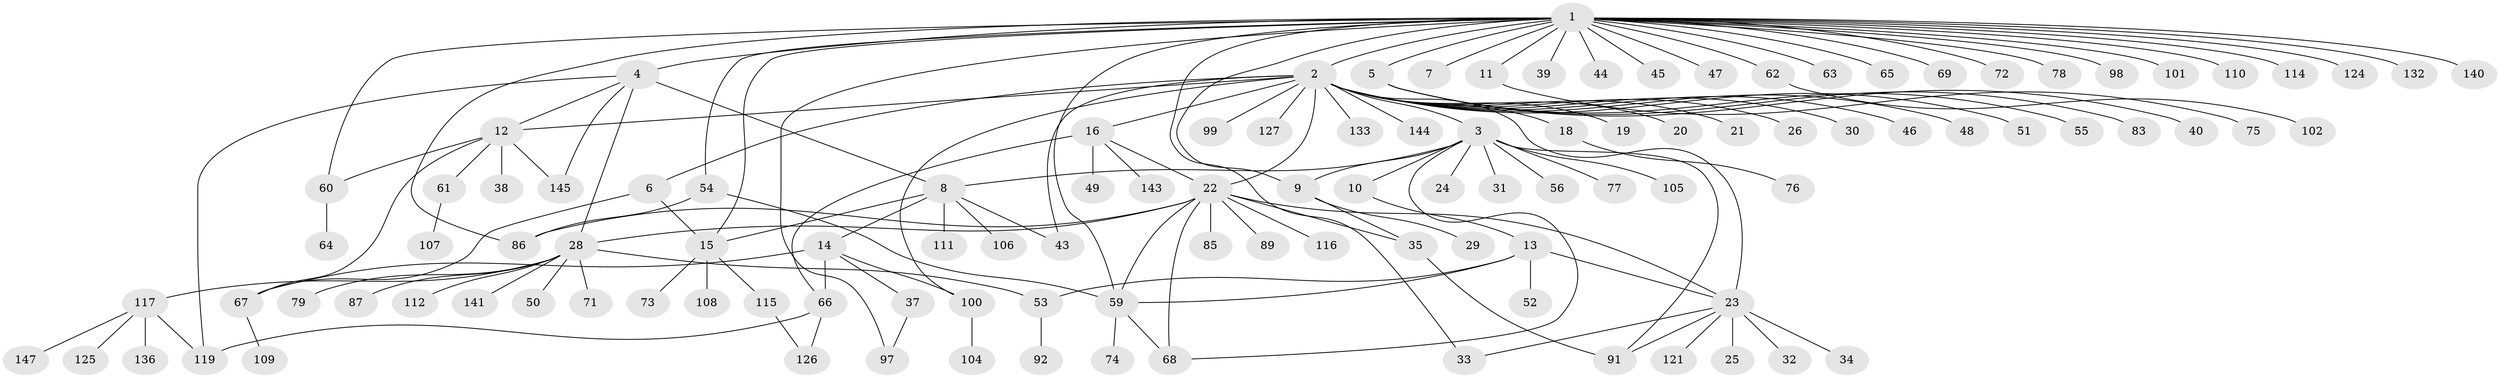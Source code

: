// original degree distribution, {32: 0.006756756756756757, 23: 0.006756756756756757, 11: 0.013513513513513514, 8: 0.013513513513513514, 5: 0.02027027027027027, 4: 0.07432432432432433, 1: 0.5540540540540541, 3: 0.07432432432432433, 2: 0.19594594594594594, 7: 0.033783783783783786, 6: 0.006756756756756757}
// Generated by graph-tools (version 1.1) at 2025/11/02/27/25 16:11:12]
// undirected, 112 vertices, 143 edges
graph export_dot {
graph [start="1"]
  node [color=gray90,style=filled];
  1 [super="+58"];
  2 [super="+142"];
  3 [super="+96"];
  4 [super="+80"];
  5 [super="+122"];
  6 [super="+41"];
  7;
  8 [super="+88"];
  9 [super="+57"];
  10 [super="+94"];
  11;
  12 [super="+120"];
  13 [super="+27"];
  14 [super="+17"];
  15 [super="+131"];
  16 [super="+129"];
  18;
  19;
  20;
  21;
  22 [super="+36"];
  23 [super="+81"];
  24;
  25;
  26;
  28 [super="+93"];
  29 [super="+42"];
  30;
  31;
  32 [super="+148"];
  33;
  34;
  35 [super="+113"];
  37;
  38;
  39;
  40;
  43 [super="+90"];
  44;
  45;
  46;
  47;
  48;
  49 [super="+130"];
  50;
  51;
  52;
  53 [super="+95"];
  54 [super="+128"];
  55;
  56;
  59 [super="+139"];
  60 [super="+84"];
  61;
  62;
  63 [super="+118"];
  64;
  65;
  66;
  67 [super="+70"];
  68;
  69;
  71;
  72 [super="+123"];
  73 [super="+82"];
  74;
  75;
  76;
  77;
  78;
  79;
  83;
  85 [super="+103"];
  86 [super="+135"];
  87;
  89;
  91 [super="+137"];
  92;
  97;
  98;
  99;
  100 [super="+138"];
  101;
  102;
  104;
  105;
  106;
  107;
  108;
  109;
  110;
  111;
  112;
  114;
  115;
  116;
  117 [super="+146"];
  119 [super="+134"];
  121;
  124;
  125;
  126;
  127;
  132;
  133;
  136;
  140;
  141;
  143;
  144;
  145;
  147;
  1 -- 2;
  1 -- 4 [weight=3];
  1 -- 5;
  1 -- 7;
  1 -- 9;
  1 -- 11;
  1 -- 15;
  1 -- 33;
  1 -- 39;
  1 -- 44;
  1 -- 45;
  1 -- 47;
  1 -- 54;
  1 -- 59;
  1 -- 60;
  1 -- 62;
  1 -- 63;
  1 -- 65;
  1 -- 69;
  1 -- 72;
  1 -- 78;
  1 -- 86;
  1 -- 97;
  1 -- 98;
  1 -- 101;
  1 -- 110;
  1 -- 114;
  1 -- 124;
  1 -- 132;
  1 -- 140;
  2 -- 3 [weight=2];
  2 -- 6;
  2 -- 16;
  2 -- 18;
  2 -- 19;
  2 -- 20;
  2 -- 21;
  2 -- 23;
  2 -- 26;
  2 -- 30;
  2 -- 43 [weight=2];
  2 -- 46;
  2 -- 48;
  2 -- 51;
  2 -- 99;
  2 -- 100;
  2 -- 127;
  2 -- 133;
  2 -- 144;
  2 -- 22;
  2 -- 12;
  3 -- 10;
  3 -- 24;
  3 -- 31;
  3 -- 56;
  3 -- 68;
  3 -- 77;
  3 -- 105;
  3 -- 8;
  3 -- 9;
  3 -- 91;
  4 -- 8;
  4 -- 12;
  4 -- 28;
  4 -- 119;
  4 -- 145;
  5 -- 40;
  5 -- 55;
  5 -- 83;
  6 -- 15;
  6 -- 67;
  8 -- 14;
  8 -- 15;
  8 -- 43;
  8 -- 106;
  8 -- 111;
  9 -- 29;
  9 -- 35;
  10 -- 13;
  11 -- 75;
  12 -- 38;
  12 -- 60;
  12 -- 61;
  12 -- 67;
  12 -- 145;
  13 -- 52;
  13 -- 59;
  13 -- 23;
  13 -- 53;
  14 -- 66;
  14 -- 100;
  14 -- 37;
  14 -- 67;
  15 -- 73;
  15 -- 108;
  15 -- 115;
  16 -- 22;
  16 -- 49;
  16 -- 66;
  16 -- 143;
  18 -- 76;
  22 -- 28;
  22 -- 68;
  22 -- 86;
  22 -- 89;
  22 -- 116;
  22 -- 35;
  22 -- 85;
  22 -- 59;
  22 -- 23;
  23 -- 25;
  23 -- 32;
  23 -- 34;
  23 -- 33;
  23 -- 121;
  23 -- 91;
  28 -- 50;
  28 -- 53;
  28 -- 71;
  28 -- 79;
  28 -- 87;
  28 -- 112;
  28 -- 117;
  28 -- 141;
  35 -- 91;
  37 -- 97;
  53 -- 92;
  54 -- 59;
  54 -- 86;
  59 -- 68;
  59 -- 74;
  60 -- 64;
  61 -- 107;
  62 -- 102;
  66 -- 119;
  66 -- 126;
  67 -- 109;
  100 -- 104;
  115 -- 126;
  117 -- 125;
  117 -- 136;
  117 -- 147;
  117 -- 119;
}
